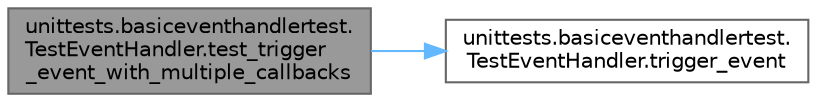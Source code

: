 digraph "unittests.basiceventhandlertest.TestEventHandler.test_trigger_event_with_multiple_callbacks"
{
 // LATEX_PDF_SIZE
  bgcolor="transparent";
  edge [fontname=Helvetica,fontsize=10,labelfontname=Helvetica,labelfontsize=10];
  node [fontname=Helvetica,fontsize=10,shape=box,height=0.2,width=0.4];
  rankdir="LR";
  Node1 [id="Node000001",label="unittests.basiceventhandlertest.\lTestEventHandler.test_trigger\l_event_with_multiple_callbacks",height=0.2,width=0.4,color="gray40", fillcolor="grey60", style="filled", fontcolor="black",tooltip=" "];
  Node1 -> Node2 [id="edge2_Node000001_Node000002",color="steelblue1",style="solid",tooltip=" "];
  Node2 [id="Node000002",label="unittests.basiceventhandlertest.\lTestEventHandler.trigger_event",height=0.2,width=0.4,color="grey40", fillcolor="white", style="filled",URL="$classunittests_1_1basiceventhandlertest_1_1_test_event_handler.html#a4559338af1f9e89970f3eb7da27f76e3",tooltip=" "];
}
